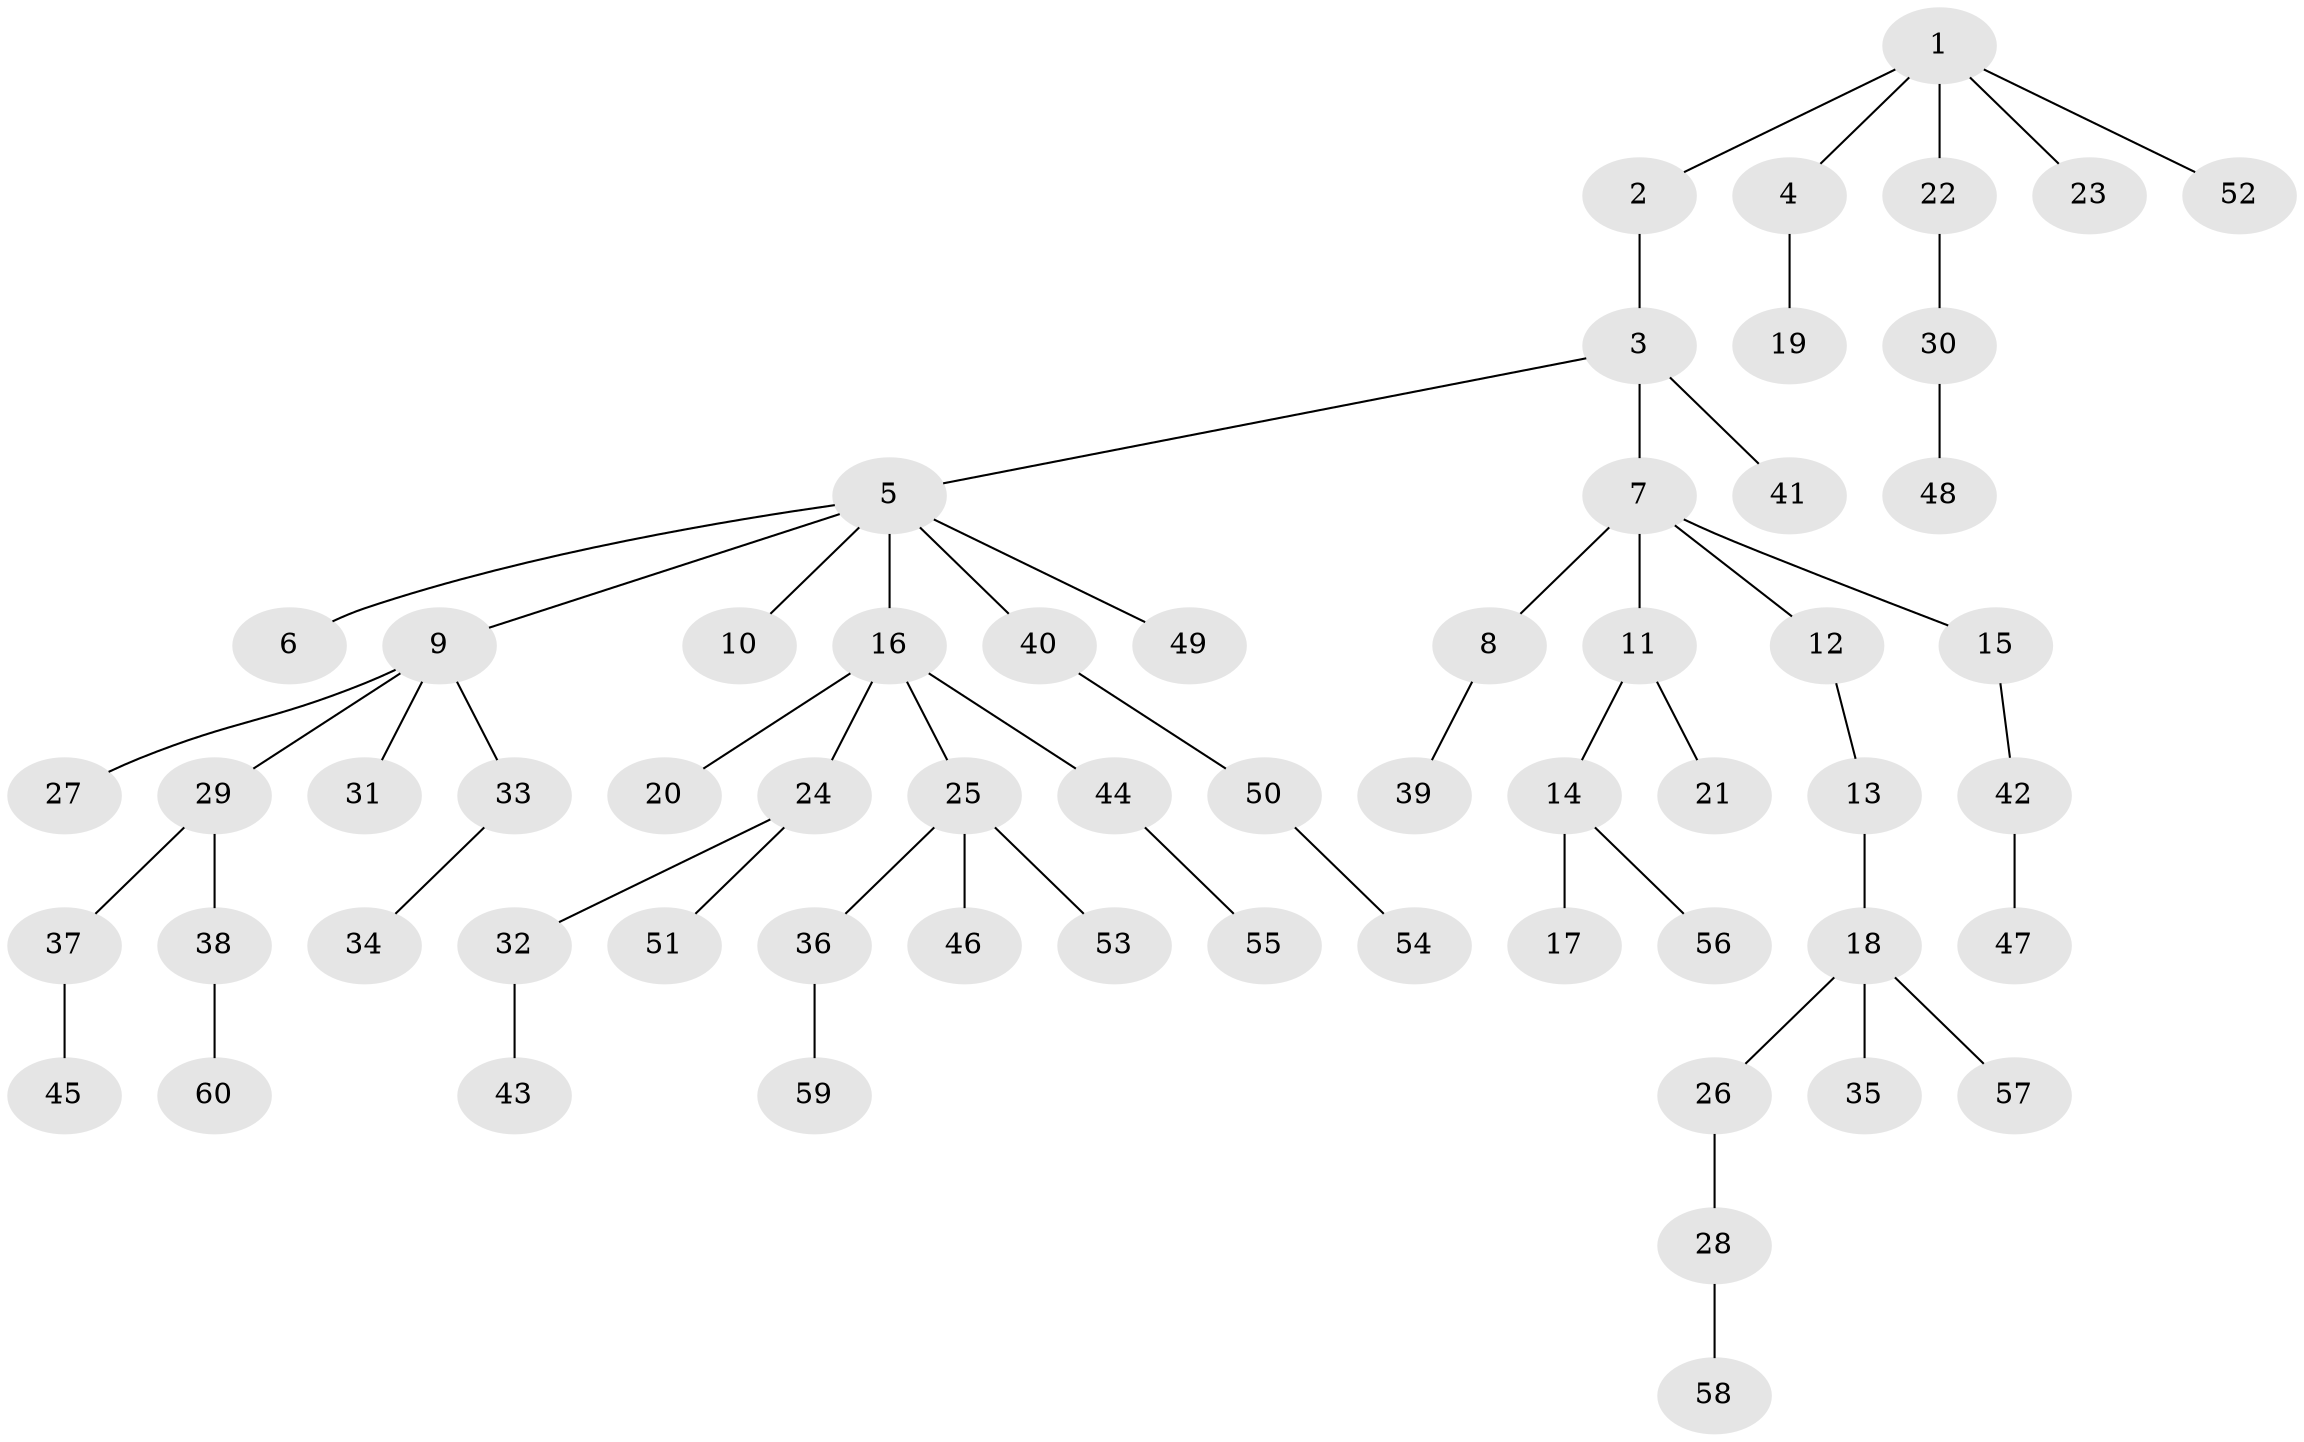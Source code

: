 // Generated by graph-tools (version 1.1) at 2025/52/03/09/25 04:52:55]
// undirected, 60 vertices, 59 edges
graph export_dot {
graph [start="1"]
  node [color=gray90,style=filled];
  1;
  2;
  3;
  4;
  5;
  6;
  7;
  8;
  9;
  10;
  11;
  12;
  13;
  14;
  15;
  16;
  17;
  18;
  19;
  20;
  21;
  22;
  23;
  24;
  25;
  26;
  27;
  28;
  29;
  30;
  31;
  32;
  33;
  34;
  35;
  36;
  37;
  38;
  39;
  40;
  41;
  42;
  43;
  44;
  45;
  46;
  47;
  48;
  49;
  50;
  51;
  52;
  53;
  54;
  55;
  56;
  57;
  58;
  59;
  60;
  1 -- 2;
  1 -- 4;
  1 -- 22;
  1 -- 23;
  1 -- 52;
  2 -- 3;
  3 -- 5;
  3 -- 7;
  3 -- 41;
  4 -- 19;
  5 -- 6;
  5 -- 9;
  5 -- 10;
  5 -- 16;
  5 -- 40;
  5 -- 49;
  7 -- 8;
  7 -- 11;
  7 -- 12;
  7 -- 15;
  8 -- 39;
  9 -- 27;
  9 -- 29;
  9 -- 31;
  9 -- 33;
  11 -- 14;
  11 -- 21;
  12 -- 13;
  13 -- 18;
  14 -- 17;
  14 -- 56;
  15 -- 42;
  16 -- 20;
  16 -- 24;
  16 -- 25;
  16 -- 44;
  18 -- 26;
  18 -- 35;
  18 -- 57;
  22 -- 30;
  24 -- 32;
  24 -- 51;
  25 -- 36;
  25 -- 46;
  25 -- 53;
  26 -- 28;
  28 -- 58;
  29 -- 37;
  29 -- 38;
  30 -- 48;
  32 -- 43;
  33 -- 34;
  36 -- 59;
  37 -- 45;
  38 -- 60;
  40 -- 50;
  42 -- 47;
  44 -- 55;
  50 -- 54;
}
